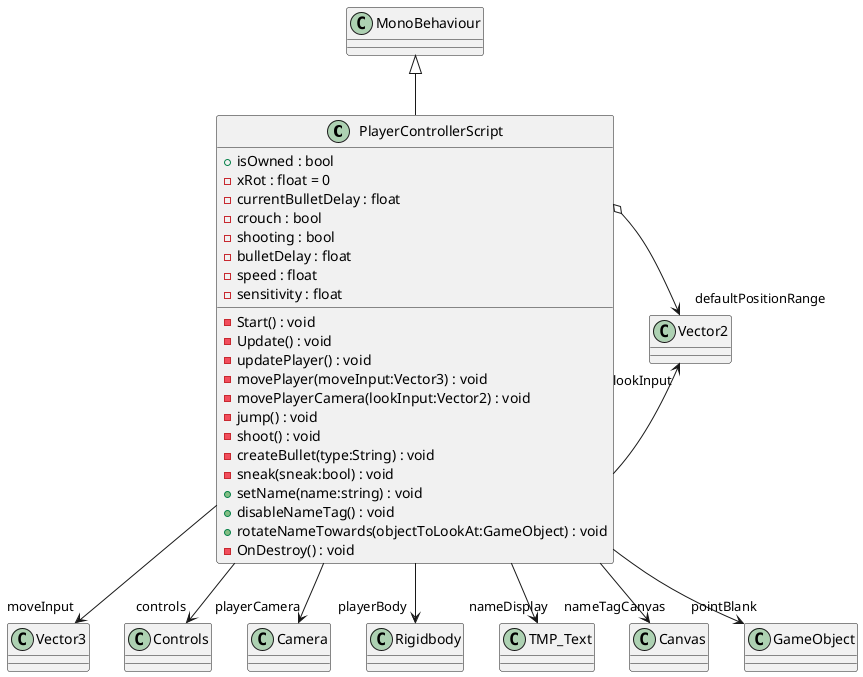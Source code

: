 @startuml
class PlayerControllerScript {
    + isOwned : bool
    - xRot : float = 0
    - currentBulletDelay : float
    - crouch : bool
    - shooting : bool
    - bulletDelay : float
    - speed : float
    - sensitivity : float
    - Start() : void
    - Update() : void
    - updatePlayer() : void
    - movePlayer(moveInput:Vector3) : void
    - movePlayerCamera(lookInput:Vector2) : void
    - jump() : void
    - shoot() : void
    - createBullet(type:String) : void
    - sneak(sneak:bool) : void
    + setName(name:string) : void
    + disableNameTag() : void
    + rotateNameTowards(objectToLookAt:GameObject) : void
    - OnDestroy() : void
}
MonoBehaviour <|-- PlayerControllerScript
PlayerControllerScript --> "lookInput" Vector2
PlayerControllerScript --> "moveInput" Vector3
PlayerControllerScript o-> "defaultPositionRange" Vector2
PlayerControllerScript --> "controls" Controls
PlayerControllerScript --> "playerCamera" Camera
PlayerControllerScript --> "playerBody" Rigidbody
PlayerControllerScript --> "nameDisplay" TMP_Text
PlayerControllerScript --> "nameTagCanvas" Canvas
PlayerControllerScript --> "pointBlank" GameObject
@enduml
